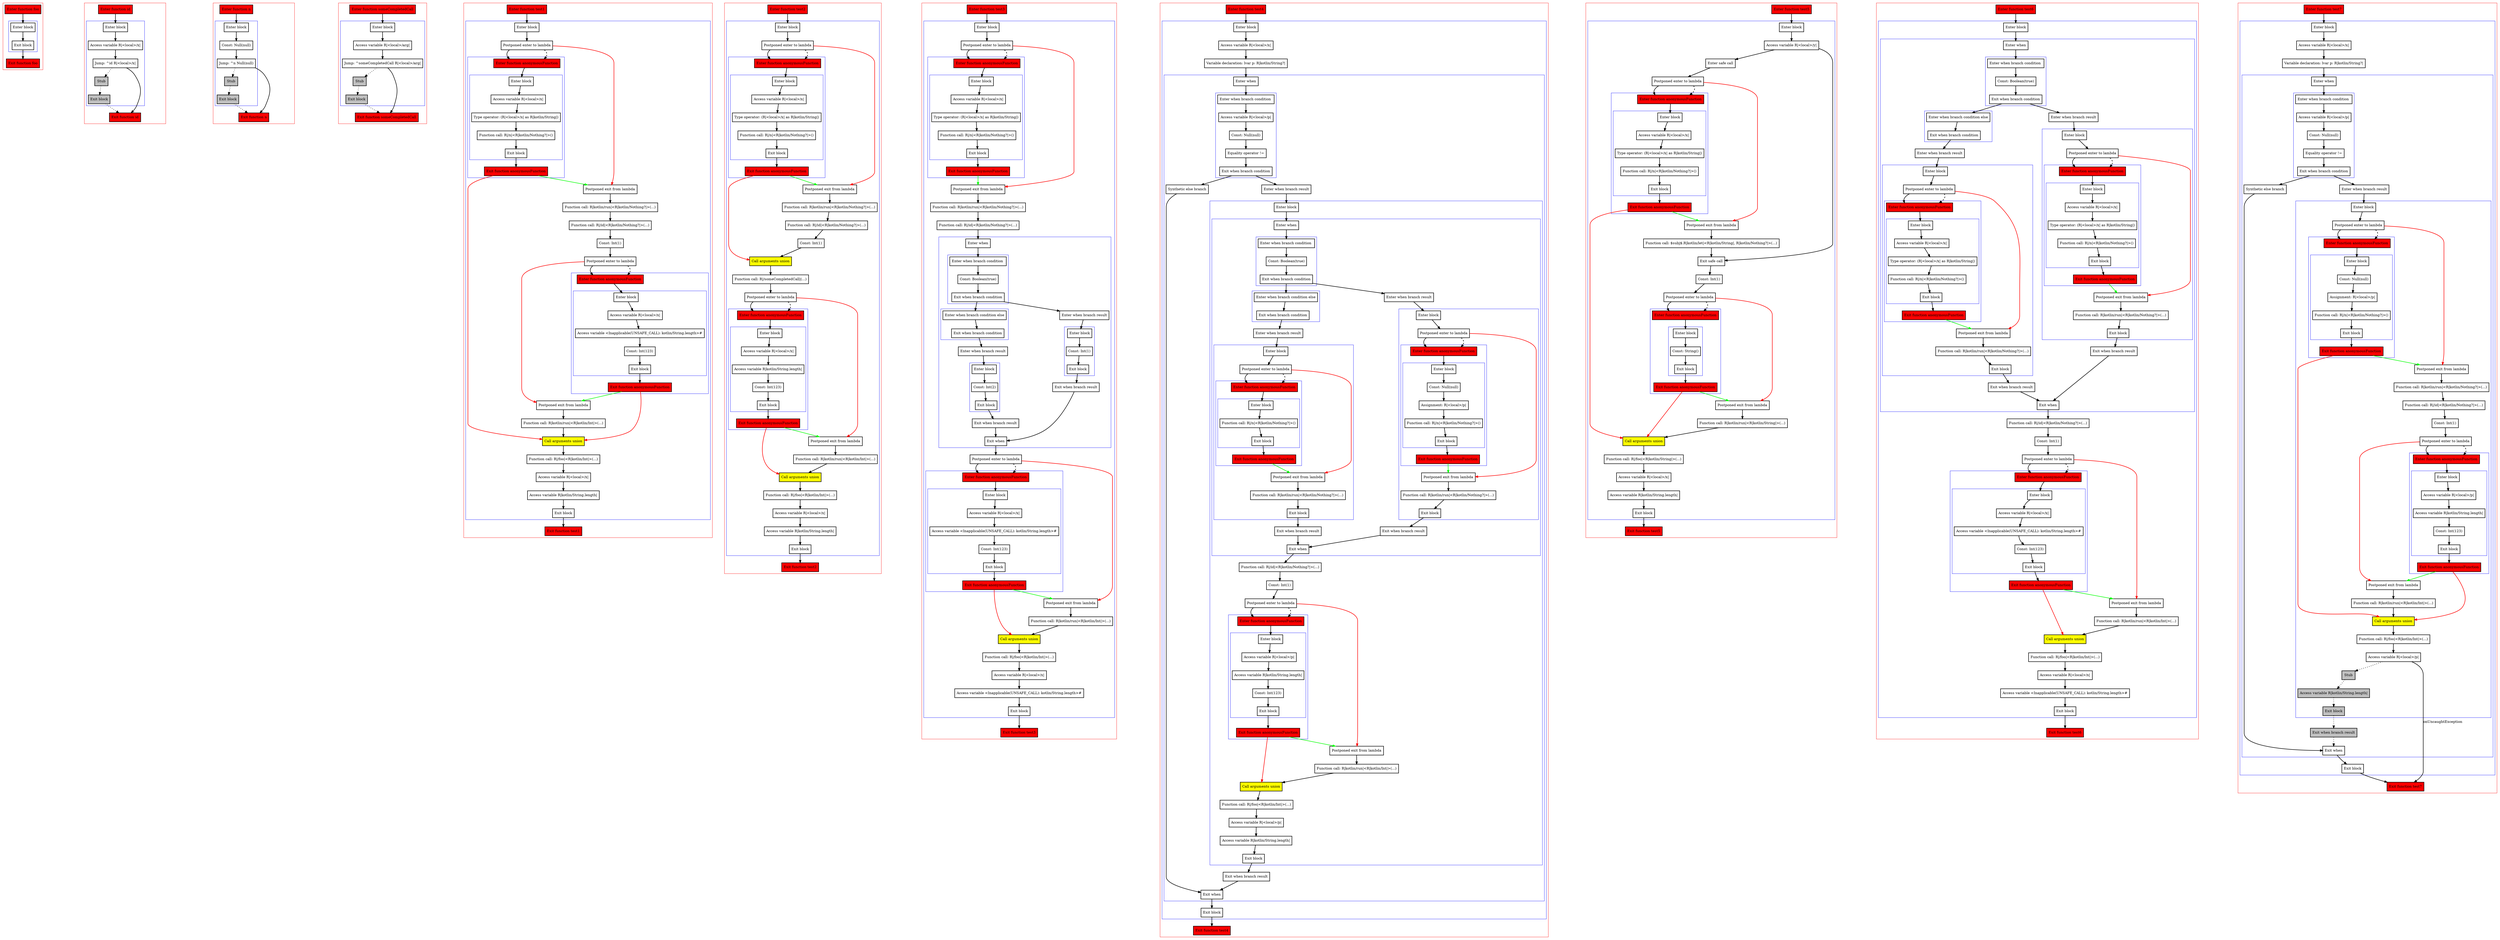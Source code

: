 digraph flowFromInplaceLambda2_kt {
    graph [nodesep=3]
    node [shape=box penwidth=2]
    edge [penwidth=2]

    subgraph cluster_0 {
        color=red
        0 [label="Enter function foo" style="filled" fillcolor=red];
        subgraph cluster_1 {
            color=blue
            1 [label="Enter block"];
            2 [label="Exit block"];
        }
        3 [label="Exit function foo" style="filled" fillcolor=red];
    }
    0 -> {1};
    1 -> {2};
    2 -> {3};

    subgraph cluster_2 {
        color=red
        4 [label="Enter function id" style="filled" fillcolor=red];
        subgraph cluster_3 {
            color=blue
            5 [label="Enter block"];
            6 [label="Access variable R|<local>/x|"];
            7 [label="Jump: ^id R|<local>/x|"];
            8 [label="Stub" style="filled" fillcolor=gray];
            9 [label="Exit block" style="filled" fillcolor=gray];
        }
        10 [label="Exit function id" style="filled" fillcolor=red];
    }
    4 -> {5};
    5 -> {6};
    6 -> {7};
    7 -> {10};
    7 -> {8} [style=dotted];
    8 -> {9} [style=dotted];
    9 -> {10} [style=dotted];

    subgraph cluster_4 {
        color=red
        11 [label="Enter function n" style="filled" fillcolor=red];
        subgraph cluster_5 {
            color=blue
            12 [label="Enter block"];
            13 [label="Const: Null(null)"];
            14 [label="Jump: ^n Null(null)"];
            15 [label="Stub" style="filled" fillcolor=gray];
            16 [label="Exit block" style="filled" fillcolor=gray];
        }
        17 [label="Exit function n" style="filled" fillcolor=red];
    }
    11 -> {12};
    12 -> {13};
    13 -> {14};
    14 -> {17};
    14 -> {15} [style=dotted];
    15 -> {16} [style=dotted];
    16 -> {17} [style=dotted];

    subgraph cluster_6 {
        color=red
        18 [label="Enter function someCompletedCall" style="filled" fillcolor=red];
        subgraph cluster_7 {
            color=blue
            19 [label="Enter block"];
            20 [label="Access variable R|<local>/arg|"];
            21 [label="Jump: ^someCompletedCall R|<local>/arg|"];
            22 [label="Stub" style="filled" fillcolor=gray];
            23 [label="Exit block" style="filled" fillcolor=gray];
        }
        24 [label="Exit function someCompletedCall" style="filled" fillcolor=red];
    }
    18 -> {19};
    19 -> {20};
    20 -> {21};
    21 -> {24};
    21 -> {22} [style=dotted];
    22 -> {23} [style=dotted];
    23 -> {24} [style=dotted];

    subgraph cluster_8 {
        color=red
        25 [label="Enter function test1" style="filled" fillcolor=red];
        subgraph cluster_9 {
            color=blue
            26 [label="Enter block"];
            27 [label="Postponed enter to lambda"];
            subgraph cluster_10 {
                color=blue
                41 [label="Enter function anonymousFunction" style="filled" fillcolor=red];
                subgraph cluster_11 {
                    color=blue
                    42 [label="Enter block"];
                    43 [label="Access variable R|<local>/x|"];
                    44 [label="Type operator: (R|<local>/x| as R|kotlin/String|)"];
                    45 [label="Function call: R|/n|<R|kotlin/Nothing?|>()"];
                    46 [label="Exit block"];
                }
                47 [label="Exit function anonymousFunction" style="filled" fillcolor=red];
            }
            28 [label="Postponed exit from lambda"];
            29 [label="Function call: R|kotlin/run|<R|kotlin/Nothing?|>(...)"];
            30 [label="Function call: R|/id|<R|kotlin/Nothing?|>(...)"];
            31 [label="Const: Int(1)"];
            32 [label="Postponed enter to lambda"];
            subgraph cluster_12 {
                color=blue
                48 [label="Enter function anonymousFunction" style="filled" fillcolor=red];
                subgraph cluster_13 {
                    color=blue
                    49 [label="Enter block"];
                    50 [label="Access variable R|<local>/x|"];
                    51 [label="Access variable <Inapplicable(UNSAFE_CALL): kotlin/String.length>#"];
                    52 [label="Const: Int(123)"];
                    53 [label="Exit block"];
                }
                54 [label="Exit function anonymousFunction" style="filled" fillcolor=red];
            }
            33 [label="Postponed exit from lambda"];
            34 [label="Function call: R|kotlin/run|<R|kotlin/Int|>(...)"];
            35 [label="Call arguments union" style="filled" fillcolor=yellow];
            36 [label="Function call: R|/foo|<R|kotlin/Int|>(...)"];
            37 [label="Access variable R|<local>/x|"];
            38 [label="Access variable R|kotlin/String.length|"];
            39 [label="Exit block"];
        }
        40 [label="Exit function test1" style="filled" fillcolor=red];
    }
    25 -> {26};
    26 -> {27};
    27 -> {41};
    27 -> {28} [color=red];
    27 -> {41} [style=dashed];
    28 -> {29};
    29 -> {30};
    30 -> {31};
    31 -> {32};
    32 -> {48};
    32 -> {33} [color=red];
    32 -> {48} [style=dashed];
    33 -> {34};
    34 -> {35};
    35 -> {36};
    36 -> {37};
    37 -> {38};
    38 -> {39};
    39 -> {40};
    41 -> {42};
    42 -> {43};
    43 -> {44};
    44 -> {45};
    45 -> {46};
    46 -> {47};
    47 -> {35} [color=red];
    47 -> {28} [color=green];
    48 -> {49};
    49 -> {50};
    50 -> {51};
    51 -> {52};
    52 -> {53};
    53 -> {54};
    54 -> {35} [color=red];
    54 -> {33} [color=green];

    subgraph cluster_14 {
        color=red
        55 [label="Enter function test2" style="filled" fillcolor=red];
        subgraph cluster_15 {
            color=blue
            56 [label="Enter block"];
            57 [label="Postponed enter to lambda"];
            subgraph cluster_16 {
                color=blue
                73 [label="Enter function anonymousFunction" style="filled" fillcolor=red];
                subgraph cluster_17 {
                    color=blue
                    74 [label="Enter block"];
                    75 [label="Access variable R|<local>/x|"];
                    76 [label="Type operator: (R|<local>/x| as R|kotlin/String|)"];
                    77 [label="Function call: R|/n|<R|kotlin/Nothing?|>()"];
                    78 [label="Exit block"];
                }
                79 [label="Exit function anonymousFunction" style="filled" fillcolor=red];
            }
            58 [label="Postponed exit from lambda"];
            59 [label="Function call: R|kotlin/run|<R|kotlin/Nothing?|>(...)"];
            60 [label="Function call: R|/id|<R|kotlin/Nothing?|>(...)"];
            61 [label="Const: Int(1)"];
            62 [label="Call arguments union" style="filled" fillcolor=yellow];
            63 [label="Function call: R|/someCompletedCall|(...)"];
            64 [label="Postponed enter to lambda"];
            subgraph cluster_18 {
                color=blue
                80 [label="Enter function anonymousFunction" style="filled" fillcolor=red];
                subgraph cluster_19 {
                    color=blue
                    81 [label="Enter block"];
                    82 [label="Access variable R|<local>/x|"];
                    83 [label="Access variable R|kotlin/String.length|"];
                    84 [label="Const: Int(123)"];
                    85 [label="Exit block"];
                }
                86 [label="Exit function anonymousFunction" style="filled" fillcolor=red];
            }
            65 [label="Postponed exit from lambda"];
            66 [label="Function call: R|kotlin/run|<R|kotlin/Int|>(...)"];
            67 [label="Call arguments union" style="filled" fillcolor=yellow];
            68 [label="Function call: R|/foo|<R|kotlin/Int|>(...)"];
            69 [label="Access variable R|<local>/x|"];
            70 [label="Access variable R|kotlin/String.length|"];
            71 [label="Exit block"];
        }
        72 [label="Exit function test2" style="filled" fillcolor=red];
    }
    55 -> {56};
    56 -> {57};
    57 -> {73};
    57 -> {58} [color=red];
    57 -> {73} [style=dashed];
    58 -> {59};
    59 -> {60};
    60 -> {61};
    61 -> {62};
    62 -> {63};
    63 -> {64};
    64 -> {80};
    64 -> {65} [color=red];
    64 -> {80} [style=dashed];
    65 -> {66};
    66 -> {67};
    67 -> {68};
    68 -> {69};
    69 -> {70};
    70 -> {71};
    71 -> {72};
    73 -> {74};
    74 -> {75};
    75 -> {76};
    76 -> {77};
    77 -> {78};
    78 -> {79};
    79 -> {62} [color=red];
    79 -> {58} [color=green];
    80 -> {81};
    81 -> {82};
    82 -> {83};
    83 -> {84};
    84 -> {85};
    85 -> {86};
    86 -> {67} [color=red];
    86 -> {65} [color=green];

    subgraph cluster_20 {
        color=red
        87 [label="Enter function test3" style="filled" fillcolor=red];
        subgraph cluster_21 {
            color=blue
            88 [label="Enter block"];
            89 [label="Postponed enter to lambda"];
            subgraph cluster_22 {
                color=blue
                119 [label="Enter function anonymousFunction" style="filled" fillcolor=red];
                subgraph cluster_23 {
                    color=blue
                    120 [label="Enter block"];
                    121 [label="Access variable R|<local>/x|"];
                    122 [label="Type operator: (R|<local>/x| as R|kotlin/String|)"];
                    123 [label="Function call: R|/n|<R|kotlin/Nothing?|>()"];
                    124 [label="Exit block"];
                }
                125 [label="Exit function anonymousFunction" style="filled" fillcolor=red];
            }
            90 [label="Postponed exit from lambda"];
            91 [label="Function call: R|kotlin/run|<R|kotlin/Nothing?|>(...)"];
            92 [label="Function call: R|/id|<R|kotlin/Nothing?|>(...)"];
            subgraph cluster_24 {
                color=blue
                93 [label="Enter when"];
                subgraph cluster_25 {
                    color=blue
                    94 [label="Enter when branch condition "];
                    95 [label="Const: Boolean(true)"];
                    96 [label="Exit when branch condition"];
                }
                subgraph cluster_26 {
                    color=blue
                    97 [label="Enter when branch condition else"];
                    98 [label="Exit when branch condition"];
                }
                99 [label="Enter when branch result"];
                subgraph cluster_27 {
                    color=blue
                    100 [label="Enter block"];
                    101 [label="Const: Int(2)"];
                    102 [label="Exit block"];
                }
                103 [label="Exit when branch result"];
                104 [label="Enter when branch result"];
                subgraph cluster_28 {
                    color=blue
                    105 [label="Enter block"];
                    106 [label="Const: Int(1)"];
                    107 [label="Exit block"];
                }
                108 [label="Exit when branch result"];
                109 [label="Exit when"];
            }
            110 [label="Postponed enter to lambda"];
            subgraph cluster_29 {
                color=blue
                126 [label="Enter function anonymousFunction" style="filled" fillcolor=red];
                subgraph cluster_30 {
                    color=blue
                    127 [label="Enter block"];
                    128 [label="Access variable R|<local>/x|"];
                    129 [label="Access variable <Inapplicable(UNSAFE_CALL): kotlin/String.length>#"];
                    130 [label="Const: Int(123)"];
                    131 [label="Exit block"];
                }
                132 [label="Exit function anonymousFunction" style="filled" fillcolor=red];
            }
            111 [label="Postponed exit from lambda"];
            112 [label="Function call: R|kotlin/run|<R|kotlin/Int|>(...)"];
            113 [label="Call arguments union" style="filled" fillcolor=yellow];
            114 [label="Function call: R|/foo|<R|kotlin/Int|>(...)"];
            115 [label="Access variable R|<local>/x|"];
            116 [label="Access variable <Inapplicable(UNSAFE_CALL): kotlin/String.length>#"];
            117 [label="Exit block"];
        }
        118 [label="Exit function test3" style="filled" fillcolor=red];
    }
    87 -> {88};
    88 -> {89};
    89 -> {119};
    89 -> {90} [color=red];
    89 -> {119} [style=dashed];
    90 -> {91};
    91 -> {92};
    92 -> {93};
    93 -> {94};
    94 -> {95};
    95 -> {96};
    96 -> {104 97};
    97 -> {98};
    98 -> {99};
    99 -> {100};
    100 -> {101};
    101 -> {102};
    102 -> {103};
    103 -> {109};
    104 -> {105};
    105 -> {106};
    106 -> {107};
    107 -> {108};
    108 -> {109};
    109 -> {110};
    110 -> {126};
    110 -> {111} [color=red];
    110 -> {126} [style=dashed];
    111 -> {112};
    112 -> {113};
    113 -> {114};
    114 -> {115};
    115 -> {116};
    116 -> {117};
    117 -> {118};
    119 -> {120};
    120 -> {121};
    121 -> {122};
    122 -> {123};
    123 -> {124};
    124 -> {125};
    125 -> {90} [color=green];
    126 -> {127};
    127 -> {128};
    128 -> {129};
    129 -> {130};
    130 -> {131};
    131 -> {132};
    132 -> {113} [color=red];
    132 -> {111} [color=green];

    subgraph cluster_31 {
        color=red
        133 [label="Enter function test4" style="filled" fillcolor=red];
        subgraph cluster_32 {
            color=blue
            134 [label="Enter block"];
            135 [label="Access variable R|<local>/x|"];
            136 [label="Variable declaration: lvar p: R|kotlin/String?|"];
            subgraph cluster_33 {
                color=blue
                137 [label="Enter when"];
                subgraph cluster_34 {
                    color=blue
                    138 [label="Enter when branch condition "];
                    139 [label="Access variable R|<local>/p|"];
                    140 [label="Const: Null(null)"];
                    141 [label="Equality operator !="];
                    142 [label="Exit when branch condition"];
                }
                143 [label="Synthetic else branch"];
                144 [label="Enter when branch result"];
                subgraph cluster_35 {
                    color=blue
                    145 [label="Enter block"];
                    subgraph cluster_36 {
                        color=blue
                        146 [label="Enter when"];
                        subgraph cluster_37 {
                            color=blue
                            147 [label="Enter when branch condition "];
                            148 [label="Const: Boolean(true)"];
                            149 [label="Exit when branch condition"];
                        }
                        subgraph cluster_38 {
                            color=blue
                            150 [label="Enter when branch condition else"];
                            151 [label="Exit when branch condition"];
                        }
                        152 [label="Enter when branch result"];
                        subgraph cluster_39 {
                            color=blue
                            153 [label="Enter block"];
                            154 [label="Postponed enter to lambda"];
                            subgraph cluster_40 {
                                color=blue
                                188 [label="Enter function anonymousFunction" style="filled" fillcolor=red];
                                subgraph cluster_41 {
                                    color=blue
                                    189 [label="Enter block"];
                                    190 [label="Function call: R|/n|<R|kotlin/Nothing?|>()"];
                                    191 [label="Exit block"];
                                }
                                192 [label="Exit function anonymousFunction" style="filled" fillcolor=red];
                            }
                            155 [label="Postponed exit from lambda"];
                            156 [label="Function call: R|kotlin/run|<R|kotlin/Nothing?|>(...)"];
                            157 [label="Exit block"];
                        }
                        158 [label="Exit when branch result"];
                        159 [label="Enter when branch result"];
                        subgraph cluster_42 {
                            color=blue
                            160 [label="Enter block"];
                            161 [label="Postponed enter to lambda"];
                            subgraph cluster_43 {
                                color=blue
                                181 [label="Enter function anonymousFunction" style="filled" fillcolor=red];
                                subgraph cluster_44 {
                                    color=blue
                                    182 [label="Enter block"];
                                    183 [label="Const: Null(null)"];
                                    184 [label="Assignment: R|<local>/p|"];
                                    185 [label="Function call: R|/n|<R|kotlin/Nothing?|>()"];
                                    186 [label="Exit block"];
                                }
                                187 [label="Exit function anonymousFunction" style="filled" fillcolor=red];
                            }
                            162 [label="Postponed exit from lambda"];
                            163 [label="Function call: R|kotlin/run|<R|kotlin/Nothing?|>(...)"];
                            164 [label="Exit block"];
                        }
                        165 [label="Exit when branch result"];
                        166 [label="Exit when"];
                    }
                    167 [label="Function call: R|/id|<R|kotlin/Nothing?|>(...)"];
                    168 [label="Const: Int(1)"];
                    169 [label="Postponed enter to lambda"];
                    subgraph cluster_45 {
                        color=blue
                        193 [label="Enter function anonymousFunction" style="filled" fillcolor=red];
                        subgraph cluster_46 {
                            color=blue
                            194 [label="Enter block"];
                            195 [label="Access variable R|<local>/p|"];
                            196 [label="Access variable R|kotlin/String.length|"];
                            197 [label="Const: Int(123)"];
                            198 [label="Exit block"];
                        }
                        199 [label="Exit function anonymousFunction" style="filled" fillcolor=red];
                    }
                    170 [label="Postponed exit from lambda"];
                    171 [label="Function call: R|kotlin/run|<R|kotlin/Int|>(...)"];
                    172 [label="Call arguments union" style="filled" fillcolor=yellow];
                    173 [label="Function call: R|/foo|<R|kotlin/Int|>(...)"];
                    174 [label="Access variable R|<local>/p|"];
                    175 [label="Access variable R|kotlin/String.length|"];
                    176 [label="Exit block"];
                }
                177 [label="Exit when branch result"];
                178 [label="Exit when"];
            }
            179 [label="Exit block"];
        }
        180 [label="Exit function test4" style="filled" fillcolor=red];
    }
    133 -> {134};
    134 -> {135};
    135 -> {136};
    136 -> {137};
    137 -> {138};
    138 -> {139};
    139 -> {140};
    140 -> {141};
    141 -> {142};
    142 -> {144 143};
    143 -> {178};
    144 -> {145};
    145 -> {146};
    146 -> {147};
    147 -> {148};
    148 -> {149};
    149 -> {159 150};
    150 -> {151};
    151 -> {152};
    152 -> {153};
    153 -> {154};
    154 -> {188};
    154 -> {155} [color=red];
    154 -> {188} [style=dashed];
    155 -> {156};
    156 -> {157};
    157 -> {158};
    158 -> {166};
    159 -> {160};
    160 -> {161};
    161 -> {181};
    161 -> {162} [color=red];
    161 -> {181} [style=dashed];
    162 -> {163};
    163 -> {164};
    164 -> {165};
    165 -> {166};
    166 -> {167};
    167 -> {168};
    168 -> {169};
    169 -> {193};
    169 -> {170} [color=red];
    169 -> {193} [style=dashed];
    170 -> {171};
    171 -> {172};
    172 -> {173};
    173 -> {174};
    174 -> {175};
    175 -> {176};
    176 -> {177};
    177 -> {178};
    178 -> {179};
    179 -> {180};
    181 -> {182};
    182 -> {183};
    183 -> {184};
    184 -> {185};
    185 -> {186};
    186 -> {187};
    187 -> {162} [color=green];
    188 -> {189};
    189 -> {190};
    190 -> {191};
    191 -> {192};
    192 -> {155} [color=green];
    193 -> {194};
    194 -> {195};
    195 -> {196};
    196 -> {197};
    197 -> {198};
    198 -> {199};
    199 -> {172} [color=red];
    199 -> {170} [color=green];

    subgraph cluster_47 {
        color=red
        200 [label="Enter function test5" style="filled" fillcolor=red];
        subgraph cluster_48 {
            color=blue
            201 [label="Enter block"];
            202 [label="Access variable R|<local>/y|"];
            203 [label="Enter safe call"];
            204 [label="Postponed enter to lambda"];
            subgraph cluster_49 {
                color=blue
                218 [label="Enter function anonymousFunction" style="filled" fillcolor=red];
                subgraph cluster_50 {
                    color=blue
                    219 [label="Enter block"];
                    220 [label="Access variable R|<local>/x|"];
                    221 [label="Type operator: (R|<local>/x| as R|kotlin/String|)"];
                    222 [label="Function call: R|/n|<R|kotlin/Nothing?|>()"];
                    223 [label="Exit block"];
                }
                224 [label="Exit function anonymousFunction" style="filled" fillcolor=red];
            }
            205 [label="Postponed exit from lambda"];
            206 [label="Function call: $subj$.R|kotlin/let|<R|kotlin/String|, R|kotlin/Nothing?|>(...)"];
            207 [label="Exit safe call"];
            208 [label="Const: Int(1)"];
            209 [label="Postponed enter to lambda"];
            subgraph cluster_51 {
                color=blue
                225 [label="Enter function anonymousFunction" style="filled" fillcolor=red];
                subgraph cluster_52 {
                    color=blue
                    226 [label="Enter block"];
                    227 [label="Const: String()"];
                    228 [label="Exit block"];
                }
                229 [label="Exit function anonymousFunction" style="filled" fillcolor=red];
            }
            210 [label="Postponed exit from lambda"];
            211 [label="Function call: R|kotlin/run|<R|kotlin/String|>(...)"];
            212 [label="Call arguments union" style="filled" fillcolor=yellow];
            213 [label="Function call: R|/foo|<R|kotlin/String|>(...)"];
            214 [label="Access variable R|<local>/x|"];
            215 [label="Access variable R|kotlin/String.length|"];
            216 [label="Exit block"];
        }
        217 [label="Exit function test5" style="filled" fillcolor=red];
    }
    200 -> {201};
    201 -> {202};
    202 -> {203 207};
    203 -> {204};
    204 -> {218};
    204 -> {205} [color=red];
    204 -> {218} [style=dashed];
    205 -> {206};
    206 -> {207};
    207 -> {208};
    208 -> {209};
    209 -> {225};
    209 -> {210} [color=red];
    209 -> {225} [style=dashed];
    210 -> {211};
    211 -> {212};
    212 -> {213};
    213 -> {214};
    214 -> {215};
    215 -> {216};
    216 -> {217};
    218 -> {219};
    219 -> {220};
    220 -> {221};
    221 -> {222};
    222 -> {223};
    223 -> {224};
    224 -> {212} [color=red];
    224 -> {205} [color=green];
    225 -> {226};
    226 -> {227};
    227 -> {228};
    228 -> {229};
    229 -> {212} [color=red];
    229 -> {210} [color=green];

    subgraph cluster_53 {
        color=red
        230 [label="Enter function test6" style="filled" fillcolor=red];
        subgraph cluster_54 {
            color=blue
            231 [label="Enter block"];
            subgraph cluster_55 {
                color=blue
                232 [label="Enter when"];
                subgraph cluster_56 {
                    color=blue
                    233 [label="Enter when branch condition "];
                    234 [label="Const: Boolean(true)"];
                    235 [label="Exit when branch condition"];
                }
                subgraph cluster_57 {
                    color=blue
                    236 [label="Enter when branch condition else"];
                    237 [label="Exit when branch condition"];
                }
                238 [label="Enter when branch result"];
                subgraph cluster_58 {
                    color=blue
                    239 [label="Enter block"];
                    240 [label="Postponed enter to lambda"];
                    subgraph cluster_59 {
                        color=blue
                        271 [label="Enter function anonymousFunction" style="filled" fillcolor=red];
                        subgraph cluster_60 {
                            color=blue
                            272 [label="Enter block"];
                            273 [label="Access variable R|<local>/x|"];
                            274 [label="Type operator: (R|<local>/x| as R|kotlin/String|)"];
                            275 [label="Function call: R|/n|<R|kotlin/Nothing?|>()"];
                            276 [label="Exit block"];
                        }
                        277 [label="Exit function anonymousFunction" style="filled" fillcolor=red];
                    }
                    241 [label="Postponed exit from lambda"];
                    242 [label="Function call: R|kotlin/run|<R|kotlin/Nothing?|>(...)"];
                    243 [label="Exit block"];
                }
                244 [label="Exit when branch result"];
                245 [label="Enter when branch result"];
                subgraph cluster_61 {
                    color=blue
                    246 [label="Enter block"];
                    247 [label="Postponed enter to lambda"];
                    subgraph cluster_62 {
                        color=blue
                        264 [label="Enter function anonymousFunction" style="filled" fillcolor=red];
                        subgraph cluster_63 {
                            color=blue
                            265 [label="Enter block"];
                            266 [label="Access variable R|<local>/x|"];
                            267 [label="Type operator: (R|<local>/x| as R|kotlin/String|)"];
                            268 [label="Function call: R|/n|<R|kotlin/Nothing?|>()"];
                            269 [label="Exit block"];
                        }
                        270 [label="Exit function anonymousFunction" style="filled" fillcolor=red];
                    }
                    248 [label="Postponed exit from lambda"];
                    249 [label="Function call: R|kotlin/run|<R|kotlin/Nothing?|>(...)"];
                    250 [label="Exit block"];
                }
                251 [label="Exit when branch result"];
                252 [label="Exit when"];
            }
            253 [label="Function call: R|/id|<R|kotlin/Nothing?|>(...)"];
            254 [label="Const: Int(1)"];
            255 [label="Postponed enter to lambda"];
            subgraph cluster_64 {
                color=blue
                278 [label="Enter function anonymousFunction" style="filled" fillcolor=red];
                subgraph cluster_65 {
                    color=blue
                    279 [label="Enter block"];
                    280 [label="Access variable R|<local>/x|"];
                    281 [label="Access variable <Inapplicable(UNSAFE_CALL): kotlin/String.length>#"];
                    282 [label="Const: Int(123)"];
                    283 [label="Exit block"];
                }
                284 [label="Exit function anonymousFunction" style="filled" fillcolor=red];
            }
            256 [label="Postponed exit from lambda"];
            257 [label="Function call: R|kotlin/run|<R|kotlin/Int|>(...)"];
            258 [label="Call arguments union" style="filled" fillcolor=yellow];
            259 [label="Function call: R|/foo|<R|kotlin/Int|>(...)"];
            260 [label="Access variable R|<local>/x|"];
            261 [label="Access variable <Inapplicable(UNSAFE_CALL): kotlin/String.length>#"];
            262 [label="Exit block"];
        }
        263 [label="Exit function test6" style="filled" fillcolor=red];
    }
    230 -> {231};
    231 -> {232};
    232 -> {233};
    233 -> {234};
    234 -> {235};
    235 -> {245 236};
    236 -> {237};
    237 -> {238};
    238 -> {239};
    239 -> {240};
    240 -> {271};
    240 -> {241} [color=red];
    240 -> {271} [style=dashed];
    241 -> {242};
    242 -> {243};
    243 -> {244};
    244 -> {252};
    245 -> {246};
    246 -> {247};
    247 -> {264};
    247 -> {248} [color=red];
    247 -> {264} [style=dashed];
    248 -> {249};
    249 -> {250};
    250 -> {251};
    251 -> {252};
    252 -> {253};
    253 -> {254};
    254 -> {255};
    255 -> {278};
    255 -> {256} [color=red];
    255 -> {278} [style=dashed];
    256 -> {257};
    257 -> {258};
    258 -> {259};
    259 -> {260};
    260 -> {261};
    261 -> {262};
    262 -> {263};
    264 -> {265};
    265 -> {266};
    266 -> {267};
    267 -> {268};
    268 -> {269};
    269 -> {270};
    270 -> {248} [color=green];
    271 -> {272};
    272 -> {273};
    273 -> {274};
    274 -> {275};
    275 -> {276};
    276 -> {277};
    277 -> {241} [color=green];
    278 -> {279};
    279 -> {280};
    280 -> {281};
    281 -> {282};
    282 -> {283};
    283 -> {284};
    284 -> {258} [color=red];
    284 -> {256} [color=green];

    subgraph cluster_66 {
        color=red
        285 [label="Enter function test7" style="filled" fillcolor=red];
        subgraph cluster_67 {
            color=blue
            286 [label="Enter block"];
            287 [label="Access variable R|<local>/x|"];
            288 [label="Variable declaration: lvar p: R|kotlin/String?|"];
            subgraph cluster_68 {
                color=blue
                289 [label="Enter when"];
                subgraph cluster_69 {
                    color=blue
                    290 [label="Enter when branch condition "];
                    291 [label="Access variable R|<local>/p|"];
                    292 [label="Const: Null(null)"];
                    293 [label="Equality operator !="];
                    294 [label="Exit when branch condition"];
                }
                295 [label="Synthetic else branch"];
                296 [label="Enter when branch result"];
                subgraph cluster_70 {
                    color=blue
                    297 [label="Enter block"];
                    298 [label="Postponed enter to lambda"];
                    subgraph cluster_71 {
                        color=blue
                        316 [label="Enter function anonymousFunction" style="filled" fillcolor=red];
                        subgraph cluster_72 {
                            color=blue
                            317 [label="Enter block"];
                            318 [label="Const: Null(null)"];
                            319 [label="Assignment: R|<local>/p|"];
                            320 [label="Function call: R|/n|<R|kotlin/Nothing?|>()"];
                            321 [label="Exit block"];
                        }
                        322 [label="Exit function anonymousFunction" style="filled" fillcolor=red];
                    }
                    299 [label="Postponed exit from lambda"];
                    300 [label="Function call: R|kotlin/run|<R|kotlin/Nothing?|>(...)"];
                    301 [label="Function call: R|/id|<R|kotlin/Nothing?|>(...)"];
                    302 [label="Const: Int(1)"];
                    303 [label="Postponed enter to lambda"];
                    subgraph cluster_73 {
                        color=blue
                        323 [label="Enter function anonymousFunction" style="filled" fillcolor=red];
                        subgraph cluster_74 {
                            color=blue
                            324 [label="Enter block"];
                            325 [label="Access variable R|<local>/p|"];
                            326 [label="Access variable R|kotlin/String.length|"];
                            327 [label="Const: Int(123)"];
                            328 [label="Exit block"];
                        }
                        329 [label="Exit function anonymousFunction" style="filled" fillcolor=red];
                    }
                    304 [label="Postponed exit from lambda"];
                    305 [label="Function call: R|kotlin/run|<R|kotlin/Int|>(...)"];
                    306 [label="Call arguments union" style="filled" fillcolor=yellow];
                    307 [label="Function call: R|/foo|<R|kotlin/Int|>(...)"];
                    308 [label="Access variable R|<local>/p|"];
                    309 [label="Stub" style="filled" fillcolor=gray];
                    310 [label="Access variable R|kotlin/String.length|" style="filled" fillcolor=gray];
                    311 [label="Exit block" style="filled" fillcolor=gray];
                }
                312 [label="Exit when branch result" style="filled" fillcolor=gray];
                313 [label="Exit when"];
            }
            314 [label="Exit block"];
        }
        315 [label="Exit function test7" style="filled" fillcolor=red];
    }
    285 -> {286};
    286 -> {287};
    287 -> {288};
    288 -> {289};
    289 -> {290};
    290 -> {291};
    291 -> {292};
    292 -> {293};
    293 -> {294};
    294 -> {296 295};
    295 -> {313};
    296 -> {297};
    297 -> {298};
    298 -> {316};
    298 -> {299} [color=red];
    298 -> {316} [style=dashed];
    299 -> {300};
    300 -> {301};
    301 -> {302};
    302 -> {303};
    303 -> {323};
    303 -> {304} [color=red];
    303 -> {323} [style=dashed];
    304 -> {305};
    305 -> {306};
    306 -> {307};
    307 -> {308};
    308 -> {315}    [label=onUncaughtException];
    308 -> {309} [style=dotted];
    309 -> {310} [style=dotted];
    310 -> {311} [style=dotted];
    311 -> {312} [style=dotted];
    312 -> {313} [style=dotted];
    313 -> {314};
    314 -> {315};
    316 -> {317};
    317 -> {318};
    318 -> {319};
    319 -> {320};
    320 -> {321};
    321 -> {322};
    322 -> {306} [color=red];
    322 -> {299} [color=green];
    323 -> {324};
    324 -> {325};
    325 -> {326};
    326 -> {327};
    327 -> {328};
    328 -> {329};
    329 -> {306} [color=red];
    329 -> {304} [color=green];

}
